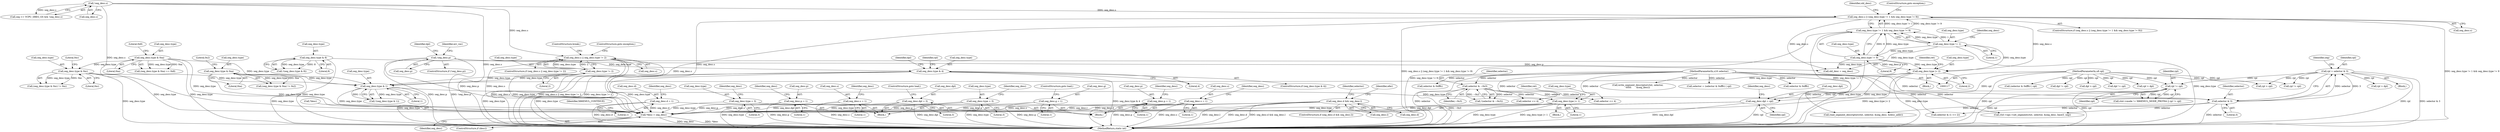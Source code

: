 digraph "0_linux_33ab91103b3415e12457e3104f0e4517ce12d0f3@pointer" {
"1000620" [label="(Call,*desc = seg_desc)"];
"1000330" [label="(Call,!seg_desc.s)"];
"1000343" [label="(Call,!seg_desc.p)"];
"1000286" [label="(Call,seg_desc.d = 1)"];
"1000266" [label="(Call,seg_desc.type = 3)"];
"1000449" [label="(Call,seg_desc.s || (seg_desc.type != 1 && seg_desc.type != 9))"];
"1000453" [label="(Call,seg_desc.type != 1 && seg_desc.type != 9)"];
"1000454" [label="(Call,seg_desc.type != 1)"];
"1000459" [label="(Call,seg_desc.type != 9)"];
"1000206" [label="(Call,seg_desc.p = 1)"];
"1000542" [label="(Call,seg_desc.type & 1)"];
"1000512" [label="(Call,seg_desc.type & 0xa)"];
"1000520" [label="(Call,seg_desc.type & 0xc)"];
"1000373" [label="(Call,seg_desc.type & 0xa)"];
"1000394" [label="(Call,seg_desc.type & 4)"];
"1000387" [label="(Call,seg_desc.type & 8)"];
"1000501" [label="(Call,seg_desc.type != 2)"];
"1000468" [label="(Call,seg_desc.type |= 2)"];
"1000211" [label="(Call,seg_desc.s = 1)"];
"1000291" [label="(Call,seg_desc.g = 1)"];
"1000281" [label="(Call,seg_desc.dpl = cpl)"];
"1000262" [label="(Call,rpl != cpl)"];
"1000222" [label="(Call,rpl = selector & 3)"];
"1000224" [label="(Call,selector & 3)"];
"1000141" [label="(Call,selector & ~0x3)"];
"1000119" [label="(MethodParameterIn,u16 selector)"];
"1000121" [label="(MethodParameterIn,u8 cpl)"];
"1000497" [label="(Call,seg_desc.s || seg_desc.type != 2)"];
"1000216" [label="(Call,seg_desc.dpl = 3)"];
"1000417" [label="(Call,seg_desc.d && seg_desc.l)"];
"1000276" [label="(Call,seg_desc.s = 1)"];
"1000271" [label="(Call,seg_desc.p = 1)"];
"1000548" [label="(Call,seg_desc.type |= 1)"];
"1000201" [label="(Call,seg_desc.type = 3)"];
"1000141" [label="(Call,selector & ~0x3)"];
"1000202" [label="(Call,seg_desc.type)"];
"1000621" [label="(Call,*desc)"];
"1000287" [label="(Call,seg_desc.d)"];
"1000387" [label="(Call,seg_desc.type & 8)"];
"1000295" [label="(Literal,1)"];
"1000401" [label="(Call,dpl > cpl)"];
"1000330" [label="(Call,!seg_desc.s)"];
"1000277" [label="(Call,seg_desc.s)"];
"1000440" [label="(Identifier,selector)"];
"1000254" [label="(Block,)"];
"1000448" [label="(ControlStructure,if (seg_desc.s || (seg_desc.type != 1 && seg_desc.type != 9)))"];
"1000210" [label="(Literal,1)"];
"1000541" [label="(Call,!(seg_desc.type & 1))"];
"1000212" [label="(Call,seg_desc.s)"];
"1000218" [label="(Identifier,seg_desc)"];
"1000296" [label="(ControlStructure,goto load;)"];
"1000223" [label="(Identifier,rpl)"];
"1000194" [label="(Call,selector << 4)"];
"1000272" [label="(Call,seg_desc.p)"];
"1000262" [label="(Call,rpl != cpl)"];
"1000507" [label="(ControlStructure,break;)"];
"1000461" [label="(Identifier,seg_desc)"];
"1000377" [label="(Literal,0xa)"];
"1000454" [label="(Call,seg_desc.type != 1)"];
"1000221" [label="(ControlStructure,goto load;)"];
"1000267" [label="(Call,seg_desc.type)"];
"1000611" [label="(Call,ctxt->ops->set_segment(ctxt, selector, &seg_desc, base3, seg))"];
"1000517" [label="(Literal,0x8)"];
"1000326" [label="(Call,seg <= VCPU_SREG_GS && !seg_desc.s)"];
"1000225" [label="(Identifier,selector)"];
"1000527" [label="(Call,rpl > dpl)"];
"1000314" [label="(Call,selector & 0xfffc)"];
"1000140" [label="(Call,!(selector & ~0x3))"];
"1000215" [label="(Literal,1)"];
"1000427" [label="(Identifier,efer)"];
"1000281" [label="(Call,seg_desc.dpl = cpl)"];
"1000409" [label="(Call,rpl > cpl)"];
"1000217" [label="(Call,seg_desc.dpl)"];
"1000372" [label="(Call,(seg_desc.type & 0xa) != 0x2)"];
"1000288" [label="(Identifier,seg_desc)"];
"1000124" [label="(Block,)"];
"1000273" [label="(Identifier,seg_desc)"];
"1000516" [label="(Literal,0xa)"];
"1000450" [label="(Call,seg_desc.s)"];
"1000213" [label="(Identifier,seg_desc)"];
"1000449" [label="(Call,seg_desc.s || (seg_desc.type != 1 && seg_desc.type != 9))"];
"1000349" [label="(Identifier,err_vec)"];
"1000525" [label="(Literal,0xc)"];
"1000224" [label="(Call,selector & 3)"];
"1000555" [label="(Call,write_segment_descriptor(ctxt, selector,\n\t\t\t\t\t\t       &seg_desc))"];
"1000474" [label="(Identifier,ret)"];
"1000543" [label="(Call,seg_desc.type)"];
"1000513" [label="(Call,seg_desc.type)"];
"1000175" [label="(Call,selector << 4)"];
"1000552" [label="(Literal,1)"];
"1000342" [label="(ControlStructure,if (!seg_desc.p))"];
"1000633" [label="(MethodReturn,static int)"];
"1000548" [label="(Call,seg_desc.type |= 1)"];
"1000292" [label="(Call,seg_desc.g)"];
"1000266" [label="(Call,seg_desc.type = 3)"];
"1000270" [label="(Literal,3)"];
"1000275" [label="(Literal,1)"];
"1000402" [label="(Identifier,dpl)"];
"1000464" [label="(ControlStructure,goto exception;)"];
"1000143" [label="(Identifier,~0x3)"];
"1000521" [label="(Call,seg_desc.type)"];
"1000286" [label="(Call,seg_desc.d = 1)"];
"1000331" [label="(Call,seg_desc.s)"];
"1000496" [label="(ControlStructure,if (seg_desc.s || seg_desc.type != 2))"];
"1000520" [label="(Call,seg_desc.type & 0xc)"];
"1000546" [label="(Literal,1)"];
"1000498" [label="(Call,seg_desc.s)"];
"1000416" [label="(ControlStructure,if (seg_desc.d && seg_desc.l))"];
"1000222" [label="(Call,rpl = selector & 3)"];
"1000511" [label="(Call,(seg_desc.type & 0xa) == 0x8)"];
"1000299" [label="(Call,read_segment_descriptor(ctxt, selector, &seg_desc, &desc_addr))"];
"1000386" [label="(Call,!(seg_desc.type & 8))"];
"1000505" [label="(Literal,2)"];
"1000280" [label="(Literal,1)"];
"1000290" [label="(Literal,1)"];
"1000502" [label="(Call,seg_desc.type)"];
"1000472" [label="(Literal,2)"];
"1000554" [label="(Identifier,ret)"];
"1000458" [label="(Literal,1)"];
"1000283" [label="(Identifier,seg_desc)"];
"1000421" [label="(Call,seg_desc.l)"];
"1000460" [label="(Call,seg_desc.type)"];
"1000394" [label="(Call,seg_desc.type & 4)"];
"1000466" [label="(Identifier,old_desc)"];
"1000364" [label="(Block,)"];
"1000542" [label="(Call,seg_desc.type & 1)"];
"1000373" [label="(Call,seg_desc.type & 0xa)"];
"1000412" [label="(Call,dpl != cpl)"];
"1000512" [label="(Call,seg_desc.type & 0xa)"];
"1000343" [label="(Call,!seg_desc.p)"];
"1000417" [label="(Call,seg_desc.d && seg_desc.l)"];
"1000391" [label="(Literal,8)"];
"1000453" [label="(Call,seg_desc.type != 1 && seg_desc.type != 9)"];
"1000497" [label="(Call,seg_desc.s || seg_desc.type != 2)"];
"1000278" [label="(Identifier,seg_desc)"];
"1000469" [label="(Call,seg_desc.type)"];
"1000398" [label="(Literal,4)"];
"1000549" [label="(Call,seg_desc.type)"];
"1000524" [label="(Literal,0xc)"];
"1000256" [label="(Call,ctxt->mode != X86EMUL_MODE_PROT64 || rpl != cpl)"];
"1000271" [label="(Call,seg_desc.p = 1)"];
"1000368" [label="(Call,rpl != cpl)"];
"1000226" [label="(Literal,3)"];
"1000439" [label="(Call,selector = (selector & 0xfffc) | cpl)"];
"1000455" [label="(Call,seg_desc.type)"];
"1000206" [label="(Call,seg_desc.p = 1)"];
"1000459" [label="(Call,seg_desc.type != 9)"];
"1000530" [label="(Call,cpl > dpl)"];
"1000142" [label="(Identifier,selector)"];
"1000205" [label="(Literal,3)"];
"1000285" [label="(Identifier,cpl)"];
"1000207" [label="(Call,seg_desc.p)"];
"1000465" [label="(Call,old_desc = seg_desc)"];
"1000121" [label="(MethodParameterIn,u8 cpl)"];
"1000211" [label="(Call,seg_desc.s = 1)"];
"1000201" [label="(Call,seg_desc.type = 3)"];
"1000618" [label="(ControlStructure,if (desc))"];
"1000291" [label="(Call,seg_desc.g = 1)"];
"1000519" [label="(Call,(seg_desc.type & 0xc) != 0xc)"];
"1000208" [label="(Identifier,seg_desc)"];
"1000442" [label="(Call,selector & 0xfffc)"];
"1000620" [label="(Call,*desc = seg_desc)"];
"1000276" [label="(Call,seg_desc.s = 1)"];
"1000232" [label="(Call,selector & (1 << 2))"];
"1000119" [label="(MethodParameterIn,u16 selector)"];
"1000374" [label="(Call,seg_desc.type)"];
"1000393" [label="(ControlStructure,if (seg_desc.type & 4))"];
"1000506" [label="(ControlStructure,goto exception;)"];
"1000282" [label="(Call,seg_desc.dpl)"];
"1000410" [label="(Identifier,rpl)"];
"1000216" [label="(Call,seg_desc.dpl = 3)"];
"1000388" [label="(Call,seg_desc.type)"];
"1000441" [label="(Call,(selector & 0xfffc) | cpl)"];
"1000358" [label="(Identifier,dpl)"];
"1000395" [label="(Call,seg_desc.type)"];
"1000264" [label="(Identifier,cpl)"];
"1000190" [label="(Block,)"];
"1000418" [label="(Call,seg_desc.d)"];
"1000463" [label="(Literal,9)"];
"1000293" [label="(Identifier,seg_desc)"];
"1000378" [label="(Literal,0x2)"];
"1000379" [label="(Call,dpl != cpl)"];
"1000547" [label="(Block,)"];
"1000468" [label="(Call,seg_desc.type |= 2)"];
"1000623" [label="(Identifier,seg_desc)"];
"1000263" [label="(Identifier,rpl)"];
"1000220" [label="(Literal,3)"];
"1000501" [label="(Call,seg_desc.type != 2)"];
"1000625" [label="(Identifier,X86EMUL_CONTINUE)"];
"1000344" [label="(Call,seg_desc.p)"];
"1000230" [label="(Identifier,seg)"];
"1000620" -> "1000618"  [label="AST: "];
"1000620" -> "1000623"  [label="CFG: "];
"1000621" -> "1000620"  [label="AST: "];
"1000623" -> "1000620"  [label="AST: "];
"1000625" -> "1000620"  [label="CFG: "];
"1000620" -> "1000633"  [label="DDG: seg_desc"];
"1000620" -> "1000633"  [label="DDG: *desc"];
"1000330" -> "1000620"  [label="DDG: seg_desc.s"];
"1000343" -> "1000620"  [label="DDG: seg_desc.p"];
"1000286" -> "1000620"  [label="DDG: seg_desc.d"];
"1000266" -> "1000620"  [label="DDG: seg_desc.type"];
"1000449" -> "1000620"  [label="DDG: seg_desc.s"];
"1000206" -> "1000620"  [label="DDG: seg_desc.p"];
"1000542" -> "1000620"  [label="DDG: seg_desc.type"];
"1000211" -> "1000620"  [label="DDG: seg_desc.s"];
"1000291" -> "1000620"  [label="DDG: seg_desc.g"];
"1000281" -> "1000620"  [label="DDG: seg_desc.dpl"];
"1000512" -> "1000620"  [label="DDG: seg_desc.type"];
"1000497" -> "1000620"  [label="DDG: seg_desc.s"];
"1000216" -> "1000620"  [label="DDG: seg_desc.dpl"];
"1000501" -> "1000620"  [label="DDG: seg_desc.type"];
"1000468" -> "1000620"  [label="DDG: seg_desc.type"];
"1000417" -> "1000620"  [label="DDG: seg_desc.d"];
"1000417" -> "1000620"  [label="DDG: seg_desc.l"];
"1000520" -> "1000620"  [label="DDG: seg_desc.type"];
"1000276" -> "1000620"  [label="DDG: seg_desc.s"];
"1000271" -> "1000620"  [label="DDG: seg_desc.p"];
"1000373" -> "1000620"  [label="DDG: seg_desc.type"];
"1000548" -> "1000620"  [label="DDG: seg_desc.type"];
"1000201" -> "1000620"  [label="DDG: seg_desc.type"];
"1000394" -> "1000620"  [label="DDG: seg_desc.type"];
"1000330" -> "1000326"  [label="AST: "];
"1000330" -> "1000331"  [label="CFG: "];
"1000331" -> "1000330"  [label="AST: "];
"1000326" -> "1000330"  [label="CFG: "];
"1000330" -> "1000633"  [label="DDG: seg_desc.s"];
"1000330" -> "1000326"  [label="DDG: seg_desc.s"];
"1000330" -> "1000449"  [label="DDG: seg_desc.s"];
"1000330" -> "1000497"  [label="DDG: seg_desc.s"];
"1000343" -> "1000342"  [label="AST: "];
"1000343" -> "1000344"  [label="CFG: "];
"1000344" -> "1000343"  [label="AST: "];
"1000349" -> "1000343"  [label="CFG: "];
"1000358" -> "1000343"  [label="CFG: "];
"1000343" -> "1000633"  [label="DDG: seg_desc.p"];
"1000343" -> "1000633"  [label="DDG: !seg_desc.p"];
"1000343" -> "1000465"  [label="DDG: seg_desc.p"];
"1000343" -> "1000468"  [label="DDG: seg_desc.p"];
"1000286" -> "1000254"  [label="AST: "];
"1000286" -> "1000290"  [label="CFG: "];
"1000287" -> "1000286"  [label="AST: "];
"1000290" -> "1000286"  [label="AST: "];
"1000293" -> "1000286"  [label="CFG: "];
"1000286" -> "1000633"  [label="DDG: seg_desc.d"];
"1000266" -> "1000254"  [label="AST: "];
"1000266" -> "1000270"  [label="CFG: "];
"1000267" -> "1000266"  [label="AST: "];
"1000270" -> "1000266"  [label="AST: "];
"1000273" -> "1000266"  [label="CFG: "];
"1000266" -> "1000633"  [label="DDG: seg_desc.type"];
"1000449" -> "1000448"  [label="AST: "];
"1000449" -> "1000450"  [label="CFG: "];
"1000449" -> "1000453"  [label="CFG: "];
"1000450" -> "1000449"  [label="AST: "];
"1000453" -> "1000449"  [label="AST: "];
"1000464" -> "1000449"  [label="CFG: "];
"1000466" -> "1000449"  [label="CFG: "];
"1000449" -> "1000633"  [label="DDG: seg_desc.s"];
"1000449" -> "1000633"  [label="DDG: seg_desc.s || (seg_desc.type != 1 && seg_desc.type != 9)"];
"1000449" -> "1000633"  [label="DDG: seg_desc.type != 1 && seg_desc.type != 9"];
"1000453" -> "1000449"  [label="DDG: seg_desc.type != 1"];
"1000453" -> "1000449"  [label="DDG: seg_desc.type != 9"];
"1000449" -> "1000465"  [label="DDG: seg_desc.s"];
"1000449" -> "1000468"  [label="DDG: seg_desc.s"];
"1000453" -> "1000454"  [label="CFG: "];
"1000453" -> "1000459"  [label="CFG: "];
"1000454" -> "1000453"  [label="AST: "];
"1000459" -> "1000453"  [label="AST: "];
"1000453" -> "1000633"  [label="DDG: seg_desc.type != 9"];
"1000453" -> "1000633"  [label="DDG: seg_desc.type != 1"];
"1000454" -> "1000453"  [label="DDG: seg_desc.type"];
"1000454" -> "1000453"  [label="DDG: 1"];
"1000459" -> "1000453"  [label="DDG: seg_desc.type"];
"1000459" -> "1000453"  [label="DDG: 9"];
"1000454" -> "1000458"  [label="CFG: "];
"1000455" -> "1000454"  [label="AST: "];
"1000458" -> "1000454"  [label="AST: "];
"1000461" -> "1000454"  [label="CFG: "];
"1000454" -> "1000633"  [label="DDG: seg_desc.type"];
"1000454" -> "1000459"  [label="DDG: seg_desc.type"];
"1000454" -> "1000465"  [label="DDG: seg_desc.type"];
"1000454" -> "1000468"  [label="DDG: seg_desc.type"];
"1000459" -> "1000463"  [label="CFG: "];
"1000460" -> "1000459"  [label="AST: "];
"1000463" -> "1000459"  [label="AST: "];
"1000459" -> "1000633"  [label="DDG: seg_desc.type"];
"1000459" -> "1000465"  [label="DDG: seg_desc.type"];
"1000459" -> "1000468"  [label="DDG: seg_desc.type"];
"1000206" -> "1000190"  [label="AST: "];
"1000206" -> "1000210"  [label="CFG: "];
"1000207" -> "1000206"  [label="AST: "];
"1000210" -> "1000206"  [label="AST: "];
"1000213" -> "1000206"  [label="CFG: "];
"1000206" -> "1000633"  [label="DDG: seg_desc.p"];
"1000542" -> "1000541"  [label="AST: "];
"1000542" -> "1000546"  [label="CFG: "];
"1000543" -> "1000542"  [label="AST: "];
"1000546" -> "1000542"  [label="AST: "];
"1000541" -> "1000542"  [label="CFG: "];
"1000542" -> "1000633"  [label="DDG: seg_desc.type"];
"1000542" -> "1000541"  [label="DDG: seg_desc.type"];
"1000542" -> "1000541"  [label="DDG: 1"];
"1000512" -> "1000542"  [label="DDG: seg_desc.type"];
"1000520" -> "1000542"  [label="DDG: seg_desc.type"];
"1000373" -> "1000542"  [label="DDG: seg_desc.type"];
"1000394" -> "1000542"  [label="DDG: seg_desc.type"];
"1000501" -> "1000542"  [label="DDG: seg_desc.type"];
"1000468" -> "1000542"  [label="DDG: seg_desc.type"];
"1000542" -> "1000548"  [label="DDG: seg_desc.type"];
"1000512" -> "1000511"  [label="AST: "];
"1000512" -> "1000516"  [label="CFG: "];
"1000513" -> "1000512"  [label="AST: "];
"1000516" -> "1000512"  [label="AST: "];
"1000517" -> "1000512"  [label="CFG: "];
"1000512" -> "1000633"  [label="DDG: seg_desc.type"];
"1000512" -> "1000511"  [label="DDG: seg_desc.type"];
"1000512" -> "1000511"  [label="DDG: 0xa"];
"1000512" -> "1000520"  [label="DDG: seg_desc.type"];
"1000520" -> "1000519"  [label="AST: "];
"1000520" -> "1000524"  [label="CFG: "];
"1000521" -> "1000520"  [label="AST: "];
"1000524" -> "1000520"  [label="AST: "];
"1000525" -> "1000520"  [label="CFG: "];
"1000520" -> "1000633"  [label="DDG: seg_desc.type"];
"1000520" -> "1000519"  [label="DDG: seg_desc.type"];
"1000520" -> "1000519"  [label="DDG: 0xc"];
"1000373" -> "1000372"  [label="AST: "];
"1000373" -> "1000377"  [label="CFG: "];
"1000374" -> "1000373"  [label="AST: "];
"1000377" -> "1000373"  [label="AST: "];
"1000378" -> "1000373"  [label="CFG: "];
"1000373" -> "1000633"  [label="DDG: seg_desc.type"];
"1000373" -> "1000372"  [label="DDG: seg_desc.type"];
"1000373" -> "1000372"  [label="DDG: 0xa"];
"1000394" -> "1000393"  [label="AST: "];
"1000394" -> "1000398"  [label="CFG: "];
"1000395" -> "1000394"  [label="AST: "];
"1000398" -> "1000394"  [label="AST: "];
"1000402" -> "1000394"  [label="CFG: "];
"1000410" -> "1000394"  [label="CFG: "];
"1000394" -> "1000633"  [label="DDG: seg_desc.type & 4"];
"1000394" -> "1000633"  [label="DDG: seg_desc.type"];
"1000387" -> "1000394"  [label="DDG: seg_desc.type"];
"1000387" -> "1000386"  [label="AST: "];
"1000387" -> "1000391"  [label="CFG: "];
"1000388" -> "1000387"  [label="AST: "];
"1000391" -> "1000387"  [label="AST: "];
"1000386" -> "1000387"  [label="CFG: "];
"1000387" -> "1000633"  [label="DDG: seg_desc.type"];
"1000387" -> "1000386"  [label="DDG: seg_desc.type"];
"1000387" -> "1000386"  [label="DDG: 8"];
"1000501" -> "1000497"  [label="AST: "];
"1000501" -> "1000505"  [label="CFG: "];
"1000502" -> "1000501"  [label="AST: "];
"1000505" -> "1000501"  [label="AST: "];
"1000497" -> "1000501"  [label="CFG: "];
"1000501" -> "1000633"  [label="DDG: seg_desc.type"];
"1000501" -> "1000497"  [label="DDG: seg_desc.type"];
"1000501" -> "1000497"  [label="DDG: 2"];
"1000468" -> "1000364"  [label="AST: "];
"1000468" -> "1000472"  [label="CFG: "];
"1000469" -> "1000468"  [label="AST: "];
"1000472" -> "1000468"  [label="AST: "];
"1000474" -> "1000468"  [label="CFG: "];
"1000468" -> "1000633"  [label="DDG: seg_desc.type |= 2"];
"1000468" -> "1000633"  [label="DDG: seg_desc.type"];
"1000211" -> "1000190"  [label="AST: "];
"1000211" -> "1000215"  [label="CFG: "];
"1000212" -> "1000211"  [label="AST: "];
"1000215" -> "1000211"  [label="AST: "];
"1000218" -> "1000211"  [label="CFG: "];
"1000211" -> "1000633"  [label="DDG: seg_desc.s"];
"1000291" -> "1000254"  [label="AST: "];
"1000291" -> "1000295"  [label="CFG: "];
"1000292" -> "1000291"  [label="AST: "];
"1000295" -> "1000291"  [label="AST: "];
"1000296" -> "1000291"  [label="CFG: "];
"1000291" -> "1000633"  [label="DDG: seg_desc.g"];
"1000281" -> "1000254"  [label="AST: "];
"1000281" -> "1000285"  [label="CFG: "];
"1000282" -> "1000281"  [label="AST: "];
"1000285" -> "1000281"  [label="AST: "];
"1000288" -> "1000281"  [label="CFG: "];
"1000281" -> "1000633"  [label="DDG: cpl"];
"1000281" -> "1000633"  [label="DDG: seg_desc.dpl"];
"1000262" -> "1000281"  [label="DDG: cpl"];
"1000121" -> "1000281"  [label="DDG: cpl"];
"1000262" -> "1000256"  [label="AST: "];
"1000262" -> "1000264"  [label="CFG: "];
"1000263" -> "1000262"  [label="AST: "];
"1000264" -> "1000262"  [label="AST: "];
"1000256" -> "1000262"  [label="CFG: "];
"1000262" -> "1000633"  [label="DDG: cpl"];
"1000262" -> "1000633"  [label="DDG: rpl"];
"1000262" -> "1000256"  [label="DDG: rpl"];
"1000262" -> "1000256"  [label="DDG: cpl"];
"1000222" -> "1000262"  [label="DDG: rpl"];
"1000121" -> "1000262"  [label="DDG: cpl"];
"1000222" -> "1000124"  [label="AST: "];
"1000222" -> "1000224"  [label="CFG: "];
"1000223" -> "1000222"  [label="AST: "];
"1000224" -> "1000222"  [label="AST: "];
"1000230" -> "1000222"  [label="CFG: "];
"1000222" -> "1000633"  [label="DDG: rpl"];
"1000222" -> "1000633"  [label="DDG: selector & 3"];
"1000224" -> "1000222"  [label="DDG: selector"];
"1000224" -> "1000222"  [label="DDG: 3"];
"1000222" -> "1000368"  [label="DDG: rpl"];
"1000222" -> "1000409"  [label="DDG: rpl"];
"1000222" -> "1000527"  [label="DDG: rpl"];
"1000224" -> "1000226"  [label="CFG: "];
"1000225" -> "1000224"  [label="AST: "];
"1000226" -> "1000224"  [label="AST: "];
"1000224" -> "1000633"  [label="DDG: selector"];
"1000141" -> "1000224"  [label="DDG: selector"];
"1000119" -> "1000224"  [label="DDG: selector"];
"1000224" -> "1000232"  [label="DDG: selector"];
"1000224" -> "1000299"  [label="DDG: selector"];
"1000224" -> "1000611"  [label="DDG: selector"];
"1000141" -> "1000140"  [label="AST: "];
"1000141" -> "1000143"  [label="CFG: "];
"1000142" -> "1000141"  [label="AST: "];
"1000143" -> "1000141"  [label="AST: "];
"1000140" -> "1000141"  [label="CFG: "];
"1000141" -> "1000633"  [label="DDG: ~0x3"];
"1000141" -> "1000140"  [label="DDG: selector"];
"1000141" -> "1000140"  [label="DDG: ~0x3"];
"1000119" -> "1000141"  [label="DDG: selector"];
"1000141" -> "1000175"  [label="DDG: selector"];
"1000141" -> "1000194"  [label="DDG: selector"];
"1000119" -> "1000117"  [label="AST: "];
"1000119" -> "1000633"  [label="DDG: selector"];
"1000119" -> "1000175"  [label="DDG: selector"];
"1000119" -> "1000194"  [label="DDG: selector"];
"1000119" -> "1000232"  [label="DDG: selector"];
"1000119" -> "1000299"  [label="DDG: selector"];
"1000119" -> "1000314"  [label="DDG: selector"];
"1000119" -> "1000439"  [label="DDG: selector"];
"1000119" -> "1000442"  [label="DDG: selector"];
"1000119" -> "1000555"  [label="DDG: selector"];
"1000119" -> "1000611"  [label="DDG: selector"];
"1000121" -> "1000117"  [label="AST: "];
"1000121" -> "1000633"  [label="DDG: cpl"];
"1000121" -> "1000368"  [label="DDG: cpl"];
"1000121" -> "1000379"  [label="DDG: cpl"];
"1000121" -> "1000401"  [label="DDG: cpl"];
"1000121" -> "1000409"  [label="DDG: cpl"];
"1000121" -> "1000412"  [label="DDG: cpl"];
"1000121" -> "1000441"  [label="DDG: cpl"];
"1000121" -> "1000530"  [label="DDG: cpl"];
"1000497" -> "1000496"  [label="AST: "];
"1000497" -> "1000498"  [label="CFG: "];
"1000498" -> "1000497"  [label="AST: "];
"1000506" -> "1000497"  [label="CFG: "];
"1000507" -> "1000497"  [label="CFG: "];
"1000497" -> "1000633"  [label="DDG: seg_desc.s"];
"1000497" -> "1000633"  [label="DDG: seg_desc.s || seg_desc.type != 2"];
"1000497" -> "1000633"  [label="DDG: seg_desc.type != 2"];
"1000216" -> "1000190"  [label="AST: "];
"1000216" -> "1000220"  [label="CFG: "];
"1000217" -> "1000216"  [label="AST: "];
"1000220" -> "1000216"  [label="AST: "];
"1000221" -> "1000216"  [label="CFG: "];
"1000216" -> "1000633"  [label="DDG: seg_desc.dpl"];
"1000417" -> "1000416"  [label="AST: "];
"1000417" -> "1000418"  [label="CFG: "];
"1000417" -> "1000421"  [label="CFG: "];
"1000418" -> "1000417"  [label="AST: "];
"1000421" -> "1000417"  [label="AST: "];
"1000427" -> "1000417"  [label="CFG: "];
"1000440" -> "1000417"  [label="CFG: "];
"1000417" -> "1000633"  [label="DDG: seg_desc.d"];
"1000417" -> "1000633"  [label="DDG: seg_desc.d && seg_desc.l"];
"1000417" -> "1000633"  [label="DDG: seg_desc.l"];
"1000276" -> "1000254"  [label="AST: "];
"1000276" -> "1000280"  [label="CFG: "];
"1000277" -> "1000276"  [label="AST: "];
"1000280" -> "1000276"  [label="AST: "];
"1000283" -> "1000276"  [label="CFG: "];
"1000276" -> "1000633"  [label="DDG: seg_desc.s"];
"1000271" -> "1000254"  [label="AST: "];
"1000271" -> "1000275"  [label="CFG: "];
"1000272" -> "1000271"  [label="AST: "];
"1000275" -> "1000271"  [label="AST: "];
"1000278" -> "1000271"  [label="CFG: "];
"1000271" -> "1000633"  [label="DDG: seg_desc.p"];
"1000548" -> "1000547"  [label="AST: "];
"1000548" -> "1000552"  [label="CFG: "];
"1000549" -> "1000548"  [label="AST: "];
"1000552" -> "1000548"  [label="AST: "];
"1000554" -> "1000548"  [label="CFG: "];
"1000548" -> "1000633"  [label="DDG: seg_desc.type |= 1"];
"1000548" -> "1000633"  [label="DDG: seg_desc.type"];
"1000201" -> "1000190"  [label="AST: "];
"1000201" -> "1000205"  [label="CFG: "];
"1000202" -> "1000201"  [label="AST: "];
"1000205" -> "1000201"  [label="AST: "];
"1000208" -> "1000201"  [label="CFG: "];
"1000201" -> "1000633"  [label="DDG: seg_desc.type"];
}
